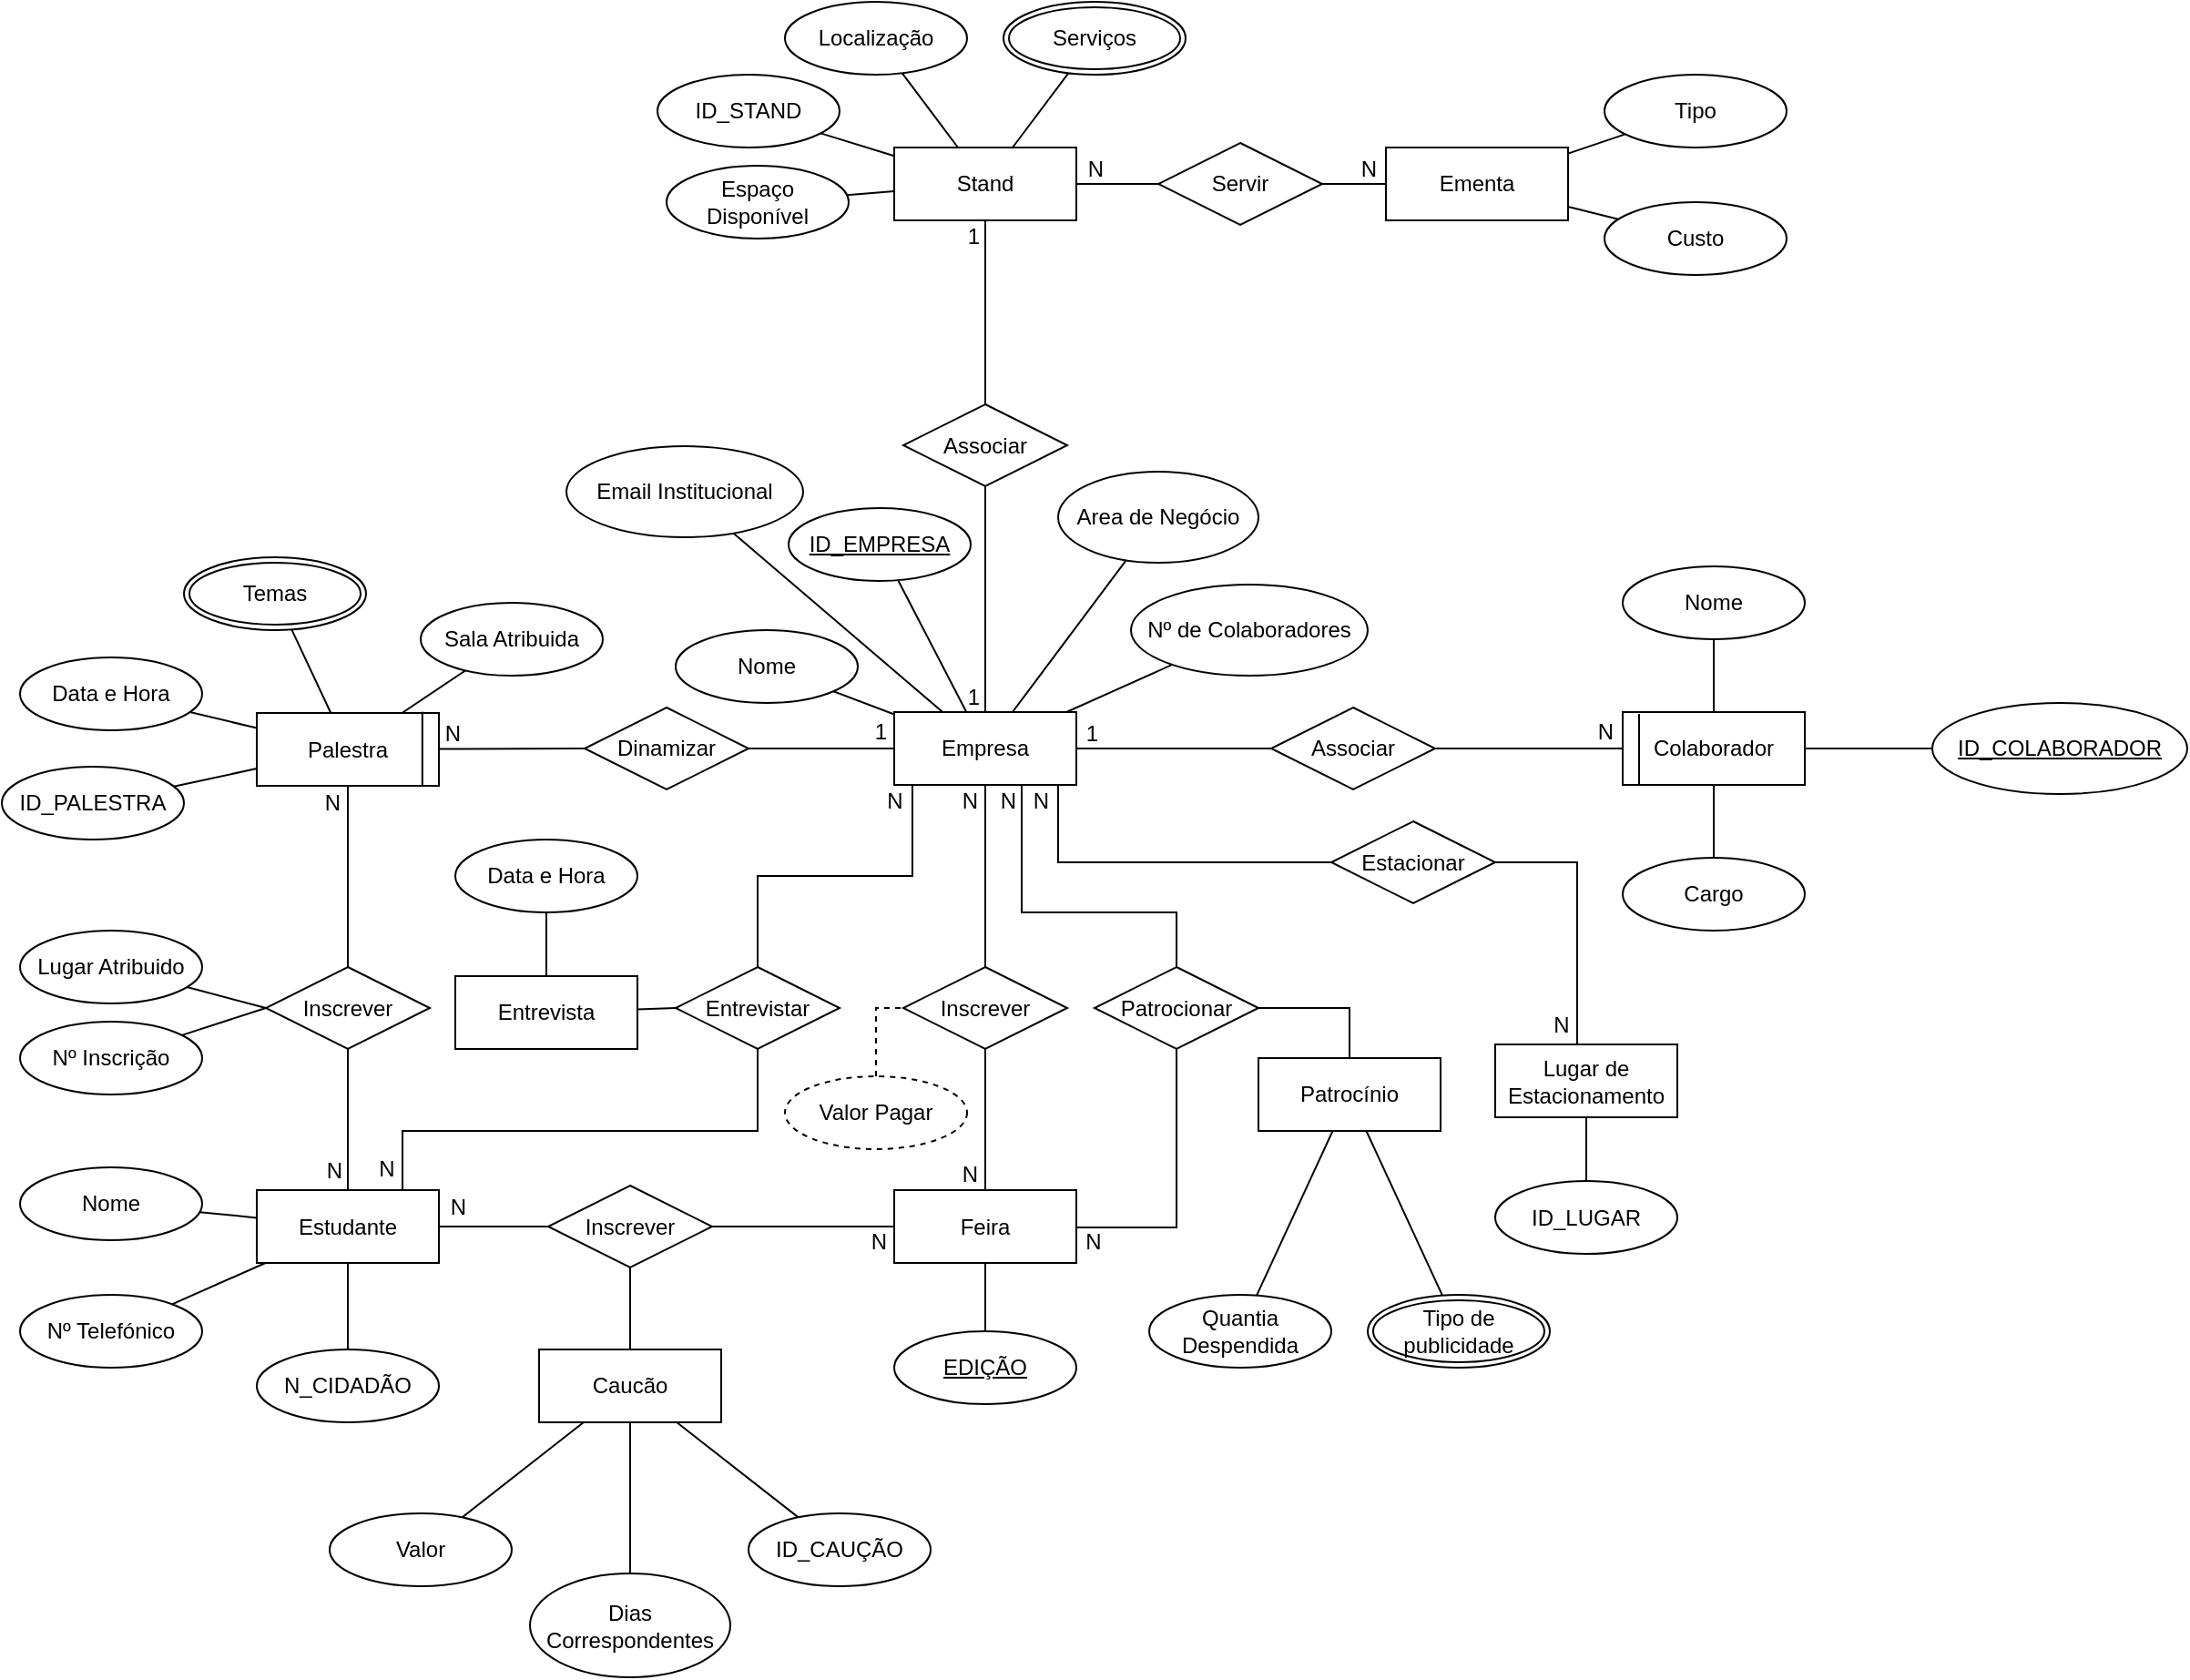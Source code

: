 <mxfile version="22.0.4" type="device">
  <diagram id="R2lEEEUBdFMjLlhIrx00" name="Page-1">
    <mxGraphModel dx="2270" dy="736" grid="1" gridSize="10" guides="1" tooltips="1" connect="1" arrows="1" fold="1" page="1" pageScale="1" pageWidth="850" pageHeight="1100" math="0" shadow="0" extFonts="Permanent Marker^https://fonts.googleapis.com/css?family=Permanent+Marker">
      <root>
        <mxCell id="0" />
        <mxCell id="1" parent="0" />
        <mxCell id="lkD1G0RWtSxiYWTWBNWS-3" value="Empresa" style="whiteSpace=wrap;html=1;align=center;" parent="1" vertex="1">
          <mxGeometry x="-10" y="500" width="100" height="40" as="geometry" />
        </mxCell>
        <mxCell id="lkD1G0RWtSxiYWTWBNWS-4" value="Nome" style="ellipse;whiteSpace=wrap;html=1;align=center;" parent="1" vertex="1">
          <mxGeometry x="-130" y="455" width="100" height="40" as="geometry" />
        </mxCell>
        <mxCell id="lkD1G0RWtSxiYWTWBNWS-6" value="" style="endArrow=none;html=1;rounded=0;" parent="1" source="lkD1G0RWtSxiYWTWBNWS-4" target="lkD1G0RWtSxiYWTWBNWS-3" edge="1">
          <mxGeometry relative="1" as="geometry">
            <mxPoint x="-60" y="710" as="sourcePoint" />
            <mxPoint x="100" y="710" as="targetPoint" />
          </mxGeometry>
        </mxCell>
        <mxCell id="lkD1G0RWtSxiYWTWBNWS-7" value="Area de Negócio" style="ellipse;whiteSpace=wrap;html=1;align=center;" parent="1" vertex="1">
          <mxGeometry x="80" y="368" width="110" height="50" as="geometry" />
        </mxCell>
        <mxCell id="lkD1G0RWtSxiYWTWBNWS-8" value="" style="endArrow=none;html=1;rounded=0;" parent="1" source="lkD1G0RWtSxiYWTWBNWS-7" target="lkD1G0RWtSxiYWTWBNWS-3" edge="1">
          <mxGeometry relative="1" as="geometry">
            <mxPoint x="-70" y="610" as="sourcePoint" />
            <mxPoint x="-6" y="662" as="targetPoint" />
          </mxGeometry>
        </mxCell>
        <mxCell id="lkD1G0RWtSxiYWTWBNWS-9" value="Email Institucional" style="ellipse;whiteSpace=wrap;html=1;align=center;" parent="1" vertex="1">
          <mxGeometry x="-190" y="354" width="130" height="50" as="geometry" />
        </mxCell>
        <mxCell id="lkD1G0RWtSxiYWTWBNWS-10" value="" style="endArrow=none;html=1;rounded=0;" parent="1" source="lkD1G0RWtSxiYWTWBNWS-9" target="lkD1G0RWtSxiYWTWBNWS-3" edge="1">
          <mxGeometry relative="1" as="geometry">
            <mxPoint y="750" as="sourcePoint" />
            <mxPoint x="160" y="750" as="targetPoint" />
          </mxGeometry>
        </mxCell>
        <mxCell id="lkD1G0RWtSxiYWTWBNWS-11" value="Nº de Colaboradores" style="ellipse;whiteSpace=wrap;html=1;align=center;" parent="1" vertex="1">
          <mxGeometry x="120" y="430" width="130" height="50" as="geometry" />
        </mxCell>
        <mxCell id="lkD1G0RWtSxiYWTWBNWS-12" value="" style="endArrow=none;html=1;rounded=0;" parent="1" source="lkD1G0RWtSxiYWTWBNWS-3" target="lkD1G0RWtSxiYWTWBNWS-11" edge="1">
          <mxGeometry relative="1" as="geometry">
            <mxPoint x="260" y="700" as="sourcePoint" />
            <mxPoint x="420" y="700" as="targetPoint" />
          </mxGeometry>
        </mxCell>
        <mxCell id="lkD1G0RWtSxiYWTWBNWS-16" value="Colaborador" style="whiteSpace=wrap;html=1;align=center;" parent="1" vertex="1">
          <mxGeometry x="390" y="500" width="100" height="40" as="geometry" />
        </mxCell>
        <mxCell id="lkD1G0RWtSxiYWTWBNWS-17" value="" style="endArrow=none;html=1;rounded=0;entryX=0.09;entryY=0.025;entryDx=0;entryDy=0;exitX=0.09;exitY=1;exitDx=0;exitDy=0;exitPerimeter=0;entryPerimeter=0;" parent="1" source="lkD1G0RWtSxiYWTWBNWS-16" target="lkD1G0RWtSxiYWTWBNWS-16" edge="1">
          <mxGeometry width="50" height="50" relative="1" as="geometry">
            <mxPoint x="313.25" y="695" as="sourcePoint" />
            <mxPoint x="363.15" y="659.4" as="targetPoint" />
          </mxGeometry>
        </mxCell>
        <mxCell id="lkD1G0RWtSxiYWTWBNWS-18" value="Nome" style="ellipse;whiteSpace=wrap;html=1;align=center;" parent="1" vertex="1">
          <mxGeometry x="390" y="420" width="100" height="40" as="geometry" />
        </mxCell>
        <mxCell id="lkD1G0RWtSxiYWTWBNWS-19" value="Cargo" style="ellipse;whiteSpace=wrap;html=1;align=center;" parent="1" vertex="1">
          <mxGeometry x="390" y="580" width="100" height="40" as="geometry" />
        </mxCell>
        <mxCell id="lkD1G0RWtSxiYWTWBNWS-20" value="" style="endArrow=none;html=1;rounded=0;" parent="1" source="lkD1G0RWtSxiYWTWBNWS-16" target="lkD1G0RWtSxiYWTWBNWS-18" edge="1">
          <mxGeometry relative="1" as="geometry">
            <mxPoint x="393.25" y="795" as="sourcePoint" />
            <mxPoint x="553.25" y="795" as="targetPoint" />
          </mxGeometry>
        </mxCell>
        <mxCell id="lkD1G0RWtSxiYWTWBNWS-21" value="" style="endArrow=none;html=1;rounded=0;" parent="1" source="lkD1G0RWtSxiYWTWBNWS-16" target="lkD1G0RWtSxiYWTWBNWS-19" edge="1">
          <mxGeometry relative="1" as="geometry">
            <mxPoint x="383.25" y="815" as="sourcePoint" />
            <mxPoint x="543.25" y="815" as="targetPoint" />
          </mxGeometry>
        </mxCell>
        <mxCell id="lkD1G0RWtSxiYWTWBNWS-22" value="Associar" style="shape=rhombus;perimeter=rhombusPerimeter;whiteSpace=wrap;html=1;align=center;" parent="1" vertex="1">
          <mxGeometry x="197" y="497.5" width="90" height="45" as="geometry" />
        </mxCell>
        <mxCell id="lkD1G0RWtSxiYWTWBNWS-29" value="Stand" style="whiteSpace=wrap;html=1;align=center;" parent="1" vertex="1">
          <mxGeometry x="-10" y="190" width="100" height="40" as="geometry" />
        </mxCell>
        <mxCell id="se8sYP7mZZORyI1Ylo9P-1" value="" style="endArrow=none;html=1;rounded=0;exitX=1;exitY=0.5;exitDx=0;exitDy=0;" parent="1" source="lkD1G0RWtSxiYWTWBNWS-22" target="lkD1G0RWtSxiYWTWBNWS-16" edge="1">
          <mxGeometry relative="1" as="geometry">
            <mxPoint x="620" y="520" as="sourcePoint" />
            <mxPoint x="780" y="520" as="targetPoint" />
          </mxGeometry>
        </mxCell>
        <mxCell id="se8sYP7mZZORyI1Ylo9P-2" value="N" style="resizable=0;html=1;whiteSpace=wrap;align=right;verticalAlign=bottom;" parent="se8sYP7mZZORyI1Ylo9P-1" connectable="0" vertex="1">
          <mxGeometry x="1" relative="1" as="geometry">
            <mxPoint x="-4" y="-1" as="offset" />
          </mxGeometry>
        </mxCell>
        <mxCell id="TTHBAslhSPs3njNi4Ohq-2" value="" style="endArrow=none;html=1;rounded=0;exitX=0;exitY=0.5;exitDx=0;exitDy=0;" parent="1" source="lkD1G0RWtSxiYWTWBNWS-22" target="lkD1G0RWtSxiYWTWBNWS-3" edge="1">
          <mxGeometry relative="1" as="geometry">
            <mxPoint x="30" y="720" as="sourcePoint" />
            <mxPoint x="190" y="720" as="targetPoint" />
          </mxGeometry>
        </mxCell>
        <mxCell id="TTHBAslhSPs3njNi4Ohq-3" value="1" style="resizable=0;html=1;whiteSpace=wrap;align=right;verticalAlign=bottom;" parent="TTHBAslhSPs3njNi4Ohq-2" connectable="0" vertex="1">
          <mxGeometry x="1" relative="1" as="geometry">
            <mxPoint x="13" as="offset" />
          </mxGeometry>
        </mxCell>
        <mxCell id="TTHBAslhSPs3njNi4Ohq-5" value="Feira" style="whiteSpace=wrap;html=1;align=center;" parent="1" vertex="1">
          <mxGeometry x="-10" y="762.5" width="100" height="40" as="geometry" />
        </mxCell>
        <mxCell id="TTHBAslhSPs3njNi4Ohq-6" value="Inscrever" style="shape=rhombus;perimeter=rhombusPerimeter;whiteSpace=wrap;html=1;align=center;" parent="1" vertex="1">
          <mxGeometry x="-5" y="640" width="90" height="45" as="geometry" />
        </mxCell>
        <mxCell id="TTHBAslhSPs3njNi4Ohq-7" value="" style="endArrow=none;html=1;rounded=0;exitX=0.5;exitY=1;exitDx=0;exitDy=0;" parent="1" source="TTHBAslhSPs3njNi4Ohq-6" target="TTHBAslhSPs3njNi4Ohq-5" edge="1">
          <mxGeometry relative="1" as="geometry">
            <mxPoint x="-185" y="930.5" as="sourcePoint" />
            <mxPoint x="-25" y="930.5" as="targetPoint" />
          </mxGeometry>
        </mxCell>
        <mxCell id="TTHBAslhSPs3njNi4Ohq-8" value="N" style="resizable=0;html=1;whiteSpace=wrap;align=right;verticalAlign=bottom;" parent="TTHBAslhSPs3njNi4Ohq-7" connectable="0" vertex="1">
          <mxGeometry x="1" relative="1" as="geometry">
            <mxPoint x="-3" as="offset" />
          </mxGeometry>
        </mxCell>
        <mxCell id="TTHBAslhSPs3njNi4Ohq-9" value="" style="endArrow=none;html=1;rounded=0;exitX=0.5;exitY=0;exitDx=0;exitDy=0;edgeStyle=orthogonalEdgeStyle;" parent="1" source="TTHBAslhSPs3njNi4Ohq-6" target="lkD1G0RWtSxiYWTWBNWS-3" edge="1">
          <mxGeometry relative="1" as="geometry">
            <mxPoint x="-320" y="845" as="sourcePoint" />
            <mxPoint x="-570" y="755" as="targetPoint" />
            <Array as="points">
              <mxPoint x="40" y="640" />
            </Array>
          </mxGeometry>
        </mxCell>
        <mxCell id="TTHBAslhSPs3njNi4Ohq-10" value="N" style="resizable=0;html=1;whiteSpace=wrap;align=right;verticalAlign=bottom;" parent="TTHBAslhSPs3njNi4Ohq-9" connectable="0" vertex="1">
          <mxGeometry x="1" relative="1" as="geometry">
            <mxPoint x="-3" y="17" as="offset" />
          </mxGeometry>
        </mxCell>
        <mxCell id="TTHBAslhSPs3njNi4Ohq-12" value="Valor Pagar" style="ellipse;whiteSpace=wrap;html=1;align=center;dashed=1;" parent="1" vertex="1">
          <mxGeometry x="-70" y="700" width="100" height="40" as="geometry" />
        </mxCell>
        <mxCell id="TTHBAslhSPs3njNi4Ohq-17" value="" style="endArrow=none;html=1;rounded=0;exitX=0.5;exitY=0;exitDx=0;exitDy=0;" parent="1" source="TTHBAslhSPs3njNi4Ohq-19" target="lkD1G0RWtSxiYWTWBNWS-29" edge="1">
          <mxGeometry relative="1" as="geometry">
            <mxPoint x="40" y="290" as="sourcePoint" />
            <mxPoint x="180" y="410" as="targetPoint" />
          </mxGeometry>
        </mxCell>
        <mxCell id="TTHBAslhSPs3njNi4Ohq-18" value="1" style="resizable=0;html=1;whiteSpace=wrap;align=right;verticalAlign=bottom;" parent="TTHBAslhSPs3njNi4Ohq-17" connectable="0" vertex="1">
          <mxGeometry x="1" relative="1" as="geometry">
            <mxPoint x="-2" y="17" as="offset" />
          </mxGeometry>
        </mxCell>
        <mxCell id="TTHBAslhSPs3njNi4Ohq-19" value="Associar" style="shape=rhombus;perimeter=rhombusPerimeter;whiteSpace=wrap;html=1;align=center;" parent="1" vertex="1">
          <mxGeometry x="-5" y="331" width="90" height="45" as="geometry" />
        </mxCell>
        <mxCell id="TTHBAslhSPs3njNi4Ohq-20" value="" style="endArrow=none;html=1;rounded=0;exitX=0.5;exitY=1;exitDx=0;exitDy=0;" parent="1" source="TTHBAslhSPs3njNi4Ohq-19" target="lkD1G0RWtSxiYWTWBNWS-3" edge="1">
          <mxGeometry relative="1" as="geometry">
            <mxPoint x="120" y="410" as="sourcePoint" />
            <mxPoint x="120" y="360" as="targetPoint" />
          </mxGeometry>
        </mxCell>
        <mxCell id="TTHBAslhSPs3njNi4Ohq-21" value="1" style="resizable=0;html=1;whiteSpace=wrap;align=right;verticalAlign=bottom;" parent="TTHBAslhSPs3njNi4Ohq-20" connectable="0" vertex="1">
          <mxGeometry x="1" relative="1" as="geometry">
            <mxPoint x="-2" as="offset" />
          </mxGeometry>
        </mxCell>
        <mxCell id="TTHBAslhSPs3njNi4Ohq-24" value="Espaço Disponível" style="ellipse;whiteSpace=wrap;html=1;align=center;" parent="1" vertex="1">
          <mxGeometry x="-135" y="200" width="100" height="40" as="geometry" />
        </mxCell>
        <mxCell id="TTHBAslhSPs3njNi4Ohq-25" value="" style="endArrow=none;html=1;rounded=0;" parent="1" source="TTHBAslhSPs3njNi4Ohq-24" target="lkD1G0RWtSxiYWTWBNWS-29" edge="1">
          <mxGeometry relative="1" as="geometry">
            <mxPoint x="-210" y="210" as="sourcePoint" />
            <mxPoint x="-50" y="210" as="targetPoint" />
          </mxGeometry>
        </mxCell>
        <mxCell id="TTHBAslhSPs3njNi4Ohq-27" value="Localização" style="ellipse;whiteSpace=wrap;html=1;align=center;" parent="1" vertex="1">
          <mxGeometry x="-70" y="110" width="100" height="40" as="geometry" />
        </mxCell>
        <mxCell id="TTHBAslhSPs3njNi4Ohq-29" value="" style="endArrow=none;html=1;rounded=0;" parent="1" source="lkD1G0RWtSxiYWTWBNWS-29" target="TTHBAslhSPs3njNi4Ohq-27" edge="1">
          <mxGeometry width="50" height="50" relative="1" as="geometry">
            <mxPoint x="-170" y="290" as="sourcePoint" />
            <mxPoint x="-120" y="240" as="targetPoint" />
          </mxGeometry>
        </mxCell>
        <mxCell id="TTHBAslhSPs3njNi4Ohq-31" value="" style="endArrow=none;html=1;rounded=0;" parent="1" source="lkD1G0RWtSxiYWTWBNWS-29" target="TTHBAslhSPs3njNi4Ohq-32" edge="1">
          <mxGeometry width="50" height="50" relative="1" as="geometry">
            <mxPoint x="190" y="300" as="sourcePoint" />
            <mxPoint x="128.765" y="165.617" as="targetPoint" />
          </mxGeometry>
        </mxCell>
        <mxCell id="TTHBAslhSPs3njNi4Ohq-32" value="Serviços" style="ellipse;shape=doubleEllipse;margin=3;whiteSpace=wrap;html=1;align=center;" parent="1" vertex="1">
          <mxGeometry x="50" y="110" width="100" height="40" as="geometry" />
        </mxCell>
        <mxCell id="TTHBAslhSPs3njNi4Ohq-34" value="ID_STAND" style="ellipse;whiteSpace=wrap;html=1;align=center;" parent="1" vertex="1">
          <mxGeometry x="-140" y="150" width="100" height="40" as="geometry" />
        </mxCell>
        <mxCell id="TTHBAslhSPs3njNi4Ohq-35" value="" style="endArrow=none;html=1;rounded=0;" parent="1" source="lkD1G0RWtSxiYWTWBNWS-29" target="TTHBAslhSPs3njNi4Ohq-34" edge="1">
          <mxGeometry relative="1" as="geometry">
            <mxPoint x="80" y="230" as="sourcePoint" />
            <mxPoint x="240" y="230" as="targetPoint" />
          </mxGeometry>
        </mxCell>
        <mxCell id="TTHBAslhSPs3njNi4Ohq-36" value="Palestra" style="whiteSpace=wrap;html=1;align=center;" parent="1" vertex="1">
          <mxGeometry x="-360" y="500.5" width="100" height="40" as="geometry" />
        </mxCell>
        <mxCell id="TTHBAslhSPs3njNi4Ohq-37" value="Data e Hora" style="ellipse;whiteSpace=wrap;html=1;align=center;" parent="1" vertex="1">
          <mxGeometry x="-490" y="470" width="100" height="40" as="geometry" />
        </mxCell>
        <mxCell id="TTHBAslhSPs3njNi4Ohq-38" value="Sala Atribuida" style="ellipse;whiteSpace=wrap;html=1;align=center;" parent="1" vertex="1">
          <mxGeometry x="-270" y="440" width="100" height="40" as="geometry" />
        </mxCell>
        <mxCell id="TTHBAslhSPs3njNi4Ohq-40" value="Temas" style="ellipse;shape=doubleEllipse;margin=3;whiteSpace=wrap;html=1;align=center;" parent="1" vertex="1">
          <mxGeometry x="-400" y="415" width="100" height="40" as="geometry" />
        </mxCell>
        <mxCell id="TTHBAslhSPs3njNi4Ohq-41" value="ID_PALESTRA" style="ellipse;whiteSpace=wrap;html=1;align=center;" parent="1" vertex="1">
          <mxGeometry x="-500" y="530" width="100" height="40" as="geometry" />
        </mxCell>
        <mxCell id="TTHBAslhSPs3njNi4Ohq-43" value="" style="endArrow=none;html=1;rounded=0;" parent="1" source="TTHBAslhSPs3njNi4Ohq-41" target="TTHBAslhSPs3njNi4Ohq-36" edge="1">
          <mxGeometry relative="1" as="geometry">
            <mxPoint x="90" y="770" as="sourcePoint" />
            <mxPoint x="250" y="770" as="targetPoint" />
          </mxGeometry>
        </mxCell>
        <mxCell id="TTHBAslhSPs3njNi4Ohq-44" value="" style="endArrow=none;html=1;rounded=0;" parent="1" source="TTHBAslhSPs3njNi4Ohq-40" target="TTHBAslhSPs3njNi4Ohq-36" edge="1">
          <mxGeometry relative="1" as="geometry">
            <mxPoint x="170" y="890" as="sourcePoint" />
            <mxPoint x="330" y="890" as="targetPoint" />
          </mxGeometry>
        </mxCell>
        <mxCell id="TTHBAslhSPs3njNi4Ohq-47" value="" style="endArrow=none;html=1;rounded=0;" parent="1" source="TTHBAslhSPs3njNi4Ohq-38" target="TTHBAslhSPs3njNi4Ohq-36" edge="1">
          <mxGeometry relative="1" as="geometry">
            <mxPoint x="270" y="860" as="sourcePoint" />
            <mxPoint x="430" y="860" as="targetPoint" />
          </mxGeometry>
        </mxCell>
        <mxCell id="TTHBAslhSPs3njNi4Ohq-48" value="" style="endArrow=none;html=1;rounded=0;" parent="1" source="TTHBAslhSPs3njNi4Ohq-37" target="TTHBAslhSPs3njNi4Ohq-36" edge="1">
          <mxGeometry relative="1" as="geometry">
            <mxPoint x="180" y="890" as="sourcePoint" />
            <mxPoint x="340" y="890" as="targetPoint" />
          </mxGeometry>
        </mxCell>
        <mxCell id="TTHBAslhSPs3njNi4Ohq-49" value="Dinamizar" style="shape=rhombus;perimeter=rhombusPerimeter;whiteSpace=wrap;html=1;align=center;" parent="1" vertex="1">
          <mxGeometry x="-180" y="497.5" width="90" height="45" as="geometry" />
        </mxCell>
        <mxCell id="TTHBAslhSPs3njNi4Ohq-50" value="" style="endArrow=none;html=1;rounded=0;exitX=1;exitY=0.5;exitDx=0;exitDy=0;" parent="1" source="TTHBAslhSPs3njNi4Ohq-49" target="lkD1G0RWtSxiYWTWBNWS-3" edge="1">
          <mxGeometry relative="1" as="geometry">
            <mxPoint x="-270" y="390" as="sourcePoint" />
            <mxPoint x="-110" y="390" as="targetPoint" />
          </mxGeometry>
        </mxCell>
        <mxCell id="TTHBAslhSPs3njNi4Ohq-51" value="1" style="resizable=0;html=1;whiteSpace=wrap;align=right;verticalAlign=bottom;" parent="TTHBAslhSPs3njNi4Ohq-50" connectable="0" vertex="1">
          <mxGeometry x="1" relative="1" as="geometry">
            <mxPoint x="-3" y="-1" as="offset" />
          </mxGeometry>
        </mxCell>
        <mxCell id="TTHBAslhSPs3njNi4Ohq-52" value="" style="endArrow=none;html=1;rounded=0;exitX=0;exitY=0.5;exitDx=0;exitDy=0;" parent="1" source="TTHBAslhSPs3njNi4Ohq-49" target="TTHBAslhSPs3njNi4Ohq-36" edge="1">
          <mxGeometry relative="1" as="geometry">
            <mxPoint x="-320" y="460" as="sourcePoint" />
            <mxPoint x="-160" y="460" as="targetPoint" />
          </mxGeometry>
        </mxCell>
        <mxCell id="TTHBAslhSPs3njNi4Ohq-53" value="N" style="resizable=0;html=1;whiteSpace=wrap;align=right;verticalAlign=bottom;" parent="TTHBAslhSPs3njNi4Ohq-52" connectable="0" vertex="1">
          <mxGeometry x="1" relative="1" as="geometry">
            <mxPoint x="13" as="offset" />
          </mxGeometry>
        </mxCell>
        <mxCell id="TTHBAslhSPs3njNi4Ohq-55" value="" style="endArrow=none;html=1;rounded=0;entryX=0.909;entryY=-0.017;entryDx=0;entryDy=0;entryPerimeter=0;exitX=0.909;exitY=0.987;exitDx=0;exitDy=0;exitPerimeter=0;" parent="1" source="TTHBAslhSPs3njNi4Ohq-36" target="TTHBAslhSPs3njNi4Ohq-36" edge="1">
          <mxGeometry width="50" height="50" relative="1" as="geometry">
            <mxPoint x="-250" y="550" as="sourcePoint" />
            <mxPoint x="-200" y="340" as="targetPoint" />
          </mxGeometry>
        </mxCell>
        <mxCell id="TTHBAslhSPs3njNi4Ohq-57" value="Estudante" style="whiteSpace=wrap;html=1;align=center;" parent="1" vertex="1">
          <mxGeometry x="-360" y="762.5" width="100" height="40" as="geometry" />
        </mxCell>
        <mxCell id="TTHBAslhSPs3njNi4Ohq-66" value="Inscrever" style="shape=rhombus;perimeter=rhombusPerimeter;whiteSpace=wrap;html=1;align=center;" parent="1" vertex="1">
          <mxGeometry x="-200" y="760" width="90" height="45" as="geometry" />
        </mxCell>
        <mxCell id="TTHBAslhSPs3njNi4Ohq-67" value="" style="endArrow=none;html=1;rounded=0;exitX=1;exitY=0.5;exitDx=0;exitDy=0;edgeStyle=orthogonalEdgeStyle;" parent="1" source="TTHBAslhSPs3njNi4Ohq-66" target="TTHBAslhSPs3njNi4Ohq-5" edge="1">
          <mxGeometry relative="1" as="geometry">
            <mxPoint x="-22.5" y="982.5" as="sourcePoint" />
            <mxPoint x="-42.5" y="832.5" as="targetPoint" />
          </mxGeometry>
        </mxCell>
        <mxCell id="TTHBAslhSPs3njNi4Ohq-68" value="N" style="resizable=0;html=1;whiteSpace=wrap;align=right;verticalAlign=bottom;" parent="TTHBAslhSPs3njNi4Ohq-67" connectable="0" vertex="1">
          <mxGeometry x="1" relative="1" as="geometry">
            <mxPoint x="-3" y="17" as="offset" />
          </mxGeometry>
        </mxCell>
        <mxCell id="TTHBAslhSPs3njNi4Ohq-69" value="" style="endArrow=none;html=1;rounded=0;exitX=0;exitY=0.5;exitDx=0;exitDy=0;" parent="1" source="TTHBAslhSPs3njNi4Ohq-66" target="TTHBAslhSPs3njNi4Ohq-57" edge="1">
          <mxGeometry relative="1" as="geometry">
            <mxPoint x="-220" y="750" as="sourcePoint" />
            <mxPoint x="-322.5" y="832.5" as="targetPoint" />
          </mxGeometry>
        </mxCell>
        <mxCell id="TTHBAslhSPs3njNi4Ohq-70" value="N" style="resizable=0;html=1;whiteSpace=wrap;align=right;verticalAlign=bottom;" parent="TTHBAslhSPs3njNi4Ohq-69" connectable="0" vertex="1">
          <mxGeometry x="1" relative="1" as="geometry">
            <mxPoint x="16" y="-2" as="offset" />
          </mxGeometry>
        </mxCell>
        <mxCell id="TTHBAslhSPs3njNi4Ohq-71" value="Nome" style="ellipse;whiteSpace=wrap;html=1;align=center;" parent="1" vertex="1">
          <mxGeometry x="-490" y="750" width="100" height="40" as="geometry" />
        </mxCell>
        <mxCell id="TTHBAslhSPs3njNi4Ohq-72" value="" style="endArrow=none;html=1;rounded=0;" parent="1" source="TTHBAslhSPs3njNi4Ohq-71" target="TTHBAslhSPs3njNi4Ohq-57" edge="1">
          <mxGeometry relative="1" as="geometry">
            <mxPoint x="-520" y="830" as="sourcePoint" />
            <mxPoint x="-360" y="830" as="targetPoint" />
          </mxGeometry>
        </mxCell>
        <mxCell id="TTHBAslhSPs3njNi4Ohq-73" value="Nº Telefónico" style="ellipse;whiteSpace=wrap;html=1;align=center;" parent="1" vertex="1">
          <mxGeometry x="-490" y="820" width="100" height="40" as="geometry" />
        </mxCell>
        <mxCell id="TTHBAslhSPs3njNi4Ohq-74" value="" style="endArrow=none;html=1;rounded=0;" parent="1" source="TTHBAslhSPs3njNi4Ohq-73" target="TTHBAslhSPs3njNi4Ohq-57" edge="1">
          <mxGeometry relative="1" as="geometry">
            <mxPoint x="-580" y="810" as="sourcePoint" />
            <mxPoint x="-400" y="740" as="targetPoint" />
          </mxGeometry>
        </mxCell>
        <mxCell id="TTHBAslhSPs3njNi4Ohq-75" value="N_CIDADÃO" style="ellipse;whiteSpace=wrap;html=1;align=center;" parent="1" vertex="1">
          <mxGeometry x="-360" y="850" width="100" height="40" as="geometry" />
        </mxCell>
        <mxCell id="TTHBAslhSPs3njNi4Ohq-76" value="" style="endArrow=none;html=1;rounded=0;" parent="1" source="TTHBAslhSPs3njNi4Ohq-75" target="TTHBAslhSPs3njNi4Ohq-57" edge="1">
          <mxGeometry relative="1" as="geometry">
            <mxPoint x="-490" y="810" as="sourcePoint" />
            <mxPoint x="-330" y="810" as="targetPoint" />
          </mxGeometry>
        </mxCell>
        <mxCell id="TTHBAslhSPs3njNi4Ohq-77" value="Caucão" style="whiteSpace=wrap;html=1;align=center;" parent="1" vertex="1">
          <mxGeometry x="-205" y="850" width="100" height="40" as="geometry" />
        </mxCell>
        <mxCell id="TTHBAslhSPs3njNi4Ohq-79" value="" style="endArrow=none;html=1;rounded=0;entryX=0.5;entryY=1;entryDx=0;entryDy=0;" parent="1" source="TTHBAslhSPs3njNi4Ohq-77" target="TTHBAslhSPs3njNi4Ohq-66" edge="1">
          <mxGeometry relative="1" as="geometry">
            <mxPoint x="-432.5" y="870" as="sourcePoint" />
            <mxPoint x="-272.5" y="830" as="targetPoint" />
          </mxGeometry>
        </mxCell>
        <mxCell id="TTHBAslhSPs3njNi4Ohq-80" value="ID_CAUÇÃO" style="ellipse;whiteSpace=wrap;html=1;align=center;" parent="1" vertex="1">
          <mxGeometry x="-90" y="940" width="100" height="40" as="geometry" />
        </mxCell>
        <mxCell id="TTHBAslhSPs3njNi4Ohq-81" value="" style="endArrow=none;html=1;rounded=0;" parent="1" source="TTHBAslhSPs3njNi4Ohq-80" target="TTHBAslhSPs3njNi4Ohq-77" edge="1">
          <mxGeometry relative="1" as="geometry">
            <mxPoint x="-280.95" y="1027" as="sourcePoint" />
            <mxPoint x="-200.95" y="1067" as="targetPoint" />
          </mxGeometry>
        </mxCell>
        <mxCell id="TTHBAslhSPs3njNi4Ohq-82" value="Dias Correspondentes" style="ellipse;whiteSpace=wrap;html=1;align=center;" parent="1" vertex="1">
          <mxGeometry x="-210" y="973" width="110" height="57" as="geometry" />
        </mxCell>
        <mxCell id="TTHBAslhSPs3njNi4Ohq-83" value="" style="endArrow=none;html=1;rounded=0;" parent="1" source="TTHBAslhSPs3njNi4Ohq-82" target="TTHBAslhSPs3njNi4Ohq-77" edge="1">
          <mxGeometry relative="1" as="geometry">
            <mxPoint x="-249.044" y="988.541" as="sourcePoint" />
            <mxPoint x="-200.95" y="1057" as="targetPoint" />
          </mxGeometry>
        </mxCell>
        <mxCell id="TTHBAslhSPs3njNi4Ohq-84" value="Valor" style="ellipse;whiteSpace=wrap;html=1;align=center;" parent="1" vertex="1">
          <mxGeometry x="-320" y="940" width="100" height="40" as="geometry" />
        </mxCell>
        <mxCell id="TTHBAslhSPs3njNi4Ohq-85" value="" style="endArrow=none;html=1;rounded=0;" parent="1" source="TTHBAslhSPs3njNi4Ohq-77" target="TTHBAslhSPs3njNi4Ohq-84" edge="1">
          <mxGeometry relative="1" as="geometry">
            <mxPoint x="-340.95" y="1057" as="sourcePoint" />
            <mxPoint x="-180.95" y="1057" as="targetPoint" />
          </mxGeometry>
        </mxCell>
        <mxCell id="kKgGU9R9Vwsmv3_AGkFX-2" value="Inscrever" style="shape=rhombus;perimeter=rhombusPerimeter;whiteSpace=wrap;html=1;align=center;" parent="1" vertex="1">
          <mxGeometry x="-355" y="640" width="90" height="45" as="geometry" />
        </mxCell>
        <mxCell id="kKgGU9R9Vwsmv3_AGkFX-5" value="" style="endArrow=none;html=1;rounded=0;exitX=0.5;exitY=0;exitDx=0;exitDy=0;" parent="1" source="kKgGU9R9Vwsmv3_AGkFX-2" target="TTHBAslhSPs3njNi4Ohq-36" edge="1">
          <mxGeometry relative="1" as="geometry">
            <mxPoint x="-230" y="700" as="sourcePoint" />
            <mxPoint x="-230" y="785" as="targetPoint" />
          </mxGeometry>
        </mxCell>
        <mxCell id="kKgGU9R9Vwsmv3_AGkFX-6" value="N" style="resizable=0;html=1;whiteSpace=wrap;align=right;verticalAlign=bottom;" parent="kKgGU9R9Vwsmv3_AGkFX-5" connectable="0" vertex="1">
          <mxGeometry x="1" relative="1" as="geometry">
            <mxPoint x="-3" y="18" as="offset" />
          </mxGeometry>
        </mxCell>
        <mxCell id="kKgGU9R9Vwsmv3_AGkFX-8" value="" style="endArrow=none;html=1;rounded=0;exitX=0.5;exitY=1;exitDx=0;exitDy=0;" parent="1" source="kKgGU9R9Vwsmv3_AGkFX-2" target="TTHBAslhSPs3njNi4Ohq-57" edge="1">
          <mxGeometry relative="1" as="geometry">
            <mxPoint x="-240" y="720" as="sourcePoint" />
            <mxPoint x="-300" y="720" as="targetPoint" />
          </mxGeometry>
        </mxCell>
        <mxCell id="kKgGU9R9Vwsmv3_AGkFX-9" value="N" style="resizable=0;html=1;whiteSpace=wrap;align=right;verticalAlign=bottom;" parent="kKgGU9R9Vwsmv3_AGkFX-8" connectable="0" vertex="1">
          <mxGeometry x="1" relative="1" as="geometry">
            <mxPoint x="-2" y="-2" as="offset" />
          </mxGeometry>
        </mxCell>
        <mxCell id="kKgGU9R9Vwsmv3_AGkFX-10" value="Lugar Atribuido" style="ellipse;whiteSpace=wrap;html=1;align=center;" parent="1" vertex="1">
          <mxGeometry x="-490" y="620" width="100" height="40" as="geometry" />
        </mxCell>
        <mxCell id="kKgGU9R9Vwsmv3_AGkFX-11" value="Nº Inscrição" style="ellipse;whiteSpace=wrap;html=1;align=center;" parent="1" vertex="1">
          <mxGeometry x="-490" y="670" width="100" height="40" as="geometry" />
        </mxCell>
        <mxCell id="kKgGU9R9Vwsmv3_AGkFX-12" value="" style="endArrow=none;html=1;rounded=0;entryX=0;entryY=0.5;entryDx=0;entryDy=0;" parent="1" source="kKgGU9R9Vwsmv3_AGkFX-11" target="kKgGU9R9Vwsmv3_AGkFX-2" edge="1">
          <mxGeometry relative="1" as="geometry">
            <mxPoint x="-360" y="690" as="sourcePoint" />
            <mxPoint x="-322" y="737" as="targetPoint" />
          </mxGeometry>
        </mxCell>
        <mxCell id="kKgGU9R9Vwsmv3_AGkFX-13" value="" style="endArrow=none;html=1;rounded=0;entryX=0;entryY=0.5;entryDx=0;entryDy=0;" parent="1" source="kKgGU9R9Vwsmv3_AGkFX-10" target="kKgGU9R9Vwsmv3_AGkFX-2" edge="1">
          <mxGeometry relative="1" as="geometry">
            <mxPoint x="-360" y="600" as="sourcePoint" />
            <mxPoint x="-322" y="647" as="targetPoint" />
          </mxGeometry>
        </mxCell>
        <mxCell id="kKgGU9R9Vwsmv3_AGkFX-14" value="Entrevista" style="whiteSpace=wrap;html=1;align=center;" parent="1" vertex="1">
          <mxGeometry x="-251" y="645" width="100" height="40" as="geometry" />
        </mxCell>
        <mxCell id="kKgGU9R9Vwsmv3_AGkFX-16" style="rounded=0;orthogonalLoop=1;jettySize=auto;html=1;exitX=0.5;exitY=0;exitDx=0;exitDy=0;endArrow=none;endFill=0;edgeStyle=orthogonalEdgeStyle;" parent="1" source="kKgGU9R9Vwsmv3_AGkFX-15" target="lkD1G0RWtSxiYWTWBNWS-3" edge="1">
          <mxGeometry relative="1" as="geometry">
            <Array as="points">
              <mxPoint x="-85" y="590" />
              <mxPoint y="590" />
            </Array>
          </mxGeometry>
        </mxCell>
        <mxCell id="kKgGU9R9Vwsmv3_AGkFX-22" value="N" style="edgeLabel;html=1;align=center;verticalAlign=middle;resizable=0;points=[];fontSize=12;" parent="kKgGU9R9Vwsmv3_AGkFX-16" vertex="1" connectable="0">
          <mxGeometry x="0.855" y="-2" relative="1" as="geometry">
            <mxPoint x="-12" y="-5" as="offset" />
          </mxGeometry>
        </mxCell>
        <mxCell id="kKgGU9R9Vwsmv3_AGkFX-17" style="rounded=0;orthogonalLoop=1;jettySize=auto;html=1;exitX=0;exitY=0.5;exitDx=0;exitDy=0;endArrow=none;endFill=0;" parent="1" source="kKgGU9R9Vwsmv3_AGkFX-15" target="kKgGU9R9Vwsmv3_AGkFX-14" edge="1">
          <mxGeometry relative="1" as="geometry" />
        </mxCell>
        <mxCell id="kKgGU9R9Vwsmv3_AGkFX-18" style="edgeStyle=orthogonalEdgeStyle;rounded=0;orthogonalLoop=1;jettySize=auto;html=1;exitX=0.5;exitY=1;exitDx=0;exitDy=0;endArrow=none;endFill=0;" parent="1" source="kKgGU9R9Vwsmv3_AGkFX-15" target="TTHBAslhSPs3njNi4Ohq-57" edge="1">
          <mxGeometry relative="1" as="geometry">
            <Array as="points">
              <mxPoint x="-85" y="730" />
              <mxPoint x="-280" y="730" />
            </Array>
          </mxGeometry>
        </mxCell>
        <mxCell id="kKgGU9R9Vwsmv3_AGkFX-21" value="N" style="edgeLabel;html=1;align=center;verticalAlign=middle;resizable=0;points=[];fontSize=12;" parent="kKgGU9R9Vwsmv3_AGkFX-18" vertex="1" connectable="0">
          <mxGeometry x="0.887" y="2" relative="1" as="geometry">
            <mxPoint x="-11" y="4" as="offset" />
          </mxGeometry>
        </mxCell>
        <mxCell id="kKgGU9R9Vwsmv3_AGkFX-15" value="Entrevistar" style="shape=rhombus;perimeter=rhombusPerimeter;whiteSpace=wrap;html=1;align=center;" parent="1" vertex="1">
          <mxGeometry x="-130" y="640" width="90" height="45" as="geometry" />
        </mxCell>
        <mxCell id="kKgGU9R9Vwsmv3_AGkFX-20" style="rounded=0;orthogonalLoop=1;jettySize=auto;html=1;endArrow=none;endFill=0;" parent="1" source="kKgGU9R9Vwsmv3_AGkFX-19" target="kKgGU9R9Vwsmv3_AGkFX-14" edge="1">
          <mxGeometry relative="1" as="geometry" />
        </mxCell>
        <mxCell id="kKgGU9R9Vwsmv3_AGkFX-19" value="Data e Hora" style="ellipse;whiteSpace=wrap;html=1;align=center;" parent="1" vertex="1">
          <mxGeometry x="-251" y="570" width="100" height="40" as="geometry" />
        </mxCell>
        <mxCell id="kKgGU9R9Vwsmv3_AGkFX-23" value="Lugar de Estacionamento" style="whiteSpace=wrap;html=1;align=center;" parent="1" vertex="1">
          <mxGeometry x="320" y="682.5" width="100" height="40" as="geometry" />
        </mxCell>
        <mxCell id="kKgGU9R9Vwsmv3_AGkFX-26" style="edgeStyle=orthogonalEdgeStyle;rounded=0;orthogonalLoop=1;jettySize=auto;html=1;exitX=1;exitY=0.5;exitDx=0;exitDy=0;endArrow=none;endFill=0;" parent="1" source="kKgGU9R9Vwsmv3_AGkFX-24" target="kKgGU9R9Vwsmv3_AGkFX-23" edge="1">
          <mxGeometry relative="1" as="geometry">
            <Array as="points">
              <mxPoint x="365" y="583" />
            </Array>
          </mxGeometry>
        </mxCell>
        <mxCell id="kKgGU9R9Vwsmv3_AGkFX-28" value="&lt;font style=&quot;font-size: 12px;&quot;&gt;N&lt;/font&gt;" style="edgeLabel;html=1;align=center;verticalAlign=middle;resizable=0;points=[];fontSize=12;" parent="kKgGU9R9Vwsmv3_AGkFX-26" vertex="1" connectable="0">
          <mxGeometry x="0.84" y="-1" relative="1" as="geometry">
            <mxPoint x="-8" y="1" as="offset" />
          </mxGeometry>
        </mxCell>
        <mxCell id="kKgGU9R9Vwsmv3_AGkFX-24" value="Estacionar" style="shape=rhombus;perimeter=rhombusPerimeter;whiteSpace=wrap;html=1;align=center;" parent="1" vertex="1">
          <mxGeometry x="230" y="560" width="90" height="45" as="geometry" />
        </mxCell>
        <mxCell id="kKgGU9R9Vwsmv3_AGkFX-30" style="rounded=0;orthogonalLoop=1;jettySize=auto;html=1;endArrow=none;endFill=0;" parent="1" source="kKgGU9R9Vwsmv3_AGkFX-29" target="kKgGU9R9Vwsmv3_AGkFX-23" edge="1">
          <mxGeometry relative="1" as="geometry" />
        </mxCell>
        <mxCell id="kKgGU9R9Vwsmv3_AGkFX-29" value="ID_LUGAR" style="ellipse;whiteSpace=wrap;html=1;align=center;" parent="1" vertex="1">
          <mxGeometry x="320" y="757.5" width="100" height="40" as="geometry" />
        </mxCell>
        <mxCell id="kKgGU9R9Vwsmv3_AGkFX-32" value="" style="endArrow=none;dashed=1;html=1;rounded=0;entryX=0;entryY=0.5;entryDx=0;entryDy=0;edgeStyle=orthogonalEdgeStyle;" parent="1" source="TTHBAslhSPs3njNi4Ohq-12" target="TTHBAslhSPs3njNi4Ohq-6" edge="1">
          <mxGeometry width="50" height="50" relative="1" as="geometry">
            <mxPoint x="120" y="730" as="sourcePoint" />
            <mxPoint x="170" y="680" as="targetPoint" />
          </mxGeometry>
        </mxCell>
        <mxCell id="kKgGU9R9Vwsmv3_AGkFX-38" style="edgeStyle=orthogonalEdgeStyle;rounded=0;orthogonalLoop=1;jettySize=auto;html=1;exitX=0.5;exitY=1;exitDx=0;exitDy=0;endArrow=none;endFill=0;" parent="1" source="kKgGU9R9Vwsmv3_AGkFX-33" target="TTHBAslhSPs3njNi4Ohq-5" edge="1">
          <mxGeometry relative="1" as="geometry">
            <Array as="points">
              <mxPoint x="145" y="783" />
            </Array>
          </mxGeometry>
        </mxCell>
        <mxCell id="kKgGU9R9Vwsmv3_AGkFX-39" value="&lt;font style=&quot;font-size: 12px;&quot;&gt;N&lt;/font&gt;" style="edgeLabel;html=1;align=center;verticalAlign=middle;resizable=0;points=[];" parent="kKgGU9R9Vwsmv3_AGkFX-38" vertex="1" connectable="0">
          <mxGeometry x="0.804" relative="1" as="geometry">
            <mxPoint x="-6" y="8" as="offset" />
          </mxGeometry>
        </mxCell>
        <mxCell id="kKgGU9R9Vwsmv3_AGkFX-33" value="Patrocionar" style="shape=rhombus;perimeter=rhombusPerimeter;whiteSpace=wrap;html=1;align=center;" parent="1" vertex="1">
          <mxGeometry x="100" y="640" width="90" height="45" as="geometry" />
        </mxCell>
        <mxCell id="kKgGU9R9Vwsmv3_AGkFX-34" value="" style="endArrow=none;html=1;rounded=0;exitX=0.5;exitY=0;exitDx=0;exitDy=0;edgeStyle=orthogonalEdgeStyle;" parent="1" source="kKgGU9R9Vwsmv3_AGkFX-33" target="lkD1G0RWtSxiYWTWBNWS-3" edge="1">
          <mxGeometry relative="1" as="geometry">
            <mxPoint x="70" y="590" as="sourcePoint" />
            <mxPoint x="-70" y="588" as="targetPoint" />
            <Array as="points">
              <mxPoint x="145" y="610" />
              <mxPoint x="60" y="610" />
            </Array>
          </mxGeometry>
        </mxCell>
        <mxCell id="kKgGU9R9Vwsmv3_AGkFX-35" value="N" style="resizable=0;html=1;whiteSpace=wrap;align=right;verticalAlign=bottom;" parent="kKgGU9R9Vwsmv3_AGkFX-34" connectable="0" vertex="1">
          <mxGeometry x="1" relative="1" as="geometry">
            <mxPoint x="-2" y="17" as="offset" />
          </mxGeometry>
        </mxCell>
        <mxCell id="kKgGU9R9Vwsmv3_AGkFX-36" value="" style="endArrow=none;html=1;rounded=0;exitX=0;exitY=0.5;exitDx=0;exitDy=0;edgeStyle=orthogonalEdgeStyle;" parent="1" source="kKgGU9R9Vwsmv3_AGkFX-24" target="lkD1G0RWtSxiYWTWBNWS-3" edge="1">
          <mxGeometry relative="1" as="geometry">
            <mxPoint x="110" y="580" as="sourcePoint" />
            <mxPoint x="180" y="580" as="targetPoint" />
            <Array as="points">
              <mxPoint x="80" y="583" />
            </Array>
          </mxGeometry>
        </mxCell>
        <mxCell id="kKgGU9R9Vwsmv3_AGkFX-37" value="N" style="resizable=0;html=1;whiteSpace=wrap;align=right;verticalAlign=bottom;" parent="kKgGU9R9Vwsmv3_AGkFX-36" connectable="0" vertex="1">
          <mxGeometry x="1" relative="1" as="geometry">
            <mxPoint x="-4" y="17" as="offset" />
          </mxGeometry>
        </mxCell>
        <mxCell id="kKgGU9R9Vwsmv3_AGkFX-40" value="Patrocínio" style="whiteSpace=wrap;html=1;align=center;" parent="1" vertex="1">
          <mxGeometry x="190" y="690" width="100" height="40" as="geometry" />
        </mxCell>
        <mxCell id="kKgGU9R9Vwsmv3_AGkFX-42" style="rounded=0;orthogonalLoop=1;jettySize=auto;html=1;endArrow=none;endFill=0;exitX=1;exitY=0.5;exitDx=0;exitDy=0;edgeStyle=orthogonalEdgeStyle;" parent="1" source="kKgGU9R9Vwsmv3_AGkFX-33" target="kKgGU9R9Vwsmv3_AGkFX-40" edge="1">
          <mxGeometry relative="1" as="geometry">
            <mxPoint x="270" y="660" as="sourcePoint" />
            <mxPoint x="270" y="695" as="targetPoint" />
          </mxGeometry>
        </mxCell>
        <mxCell id="kKgGU9R9Vwsmv3_AGkFX-44" style="rounded=0;orthogonalLoop=1;jettySize=auto;html=1;endArrow=none;endFill=0;" parent="1" source="kKgGU9R9Vwsmv3_AGkFX-43" target="kKgGU9R9Vwsmv3_AGkFX-40" edge="1">
          <mxGeometry relative="1" as="geometry" />
        </mxCell>
        <mxCell id="kKgGU9R9Vwsmv3_AGkFX-43" value="Quantia Despendida" style="ellipse;whiteSpace=wrap;html=1;align=center;" parent="1" vertex="1">
          <mxGeometry x="130" y="820" width="100" height="40" as="geometry" />
        </mxCell>
        <mxCell id="kKgGU9R9Vwsmv3_AGkFX-45" value="Tipo de publicidade" style="ellipse;shape=doubleEllipse;margin=3;whiteSpace=wrap;html=1;align=center;" parent="1" vertex="1">
          <mxGeometry x="250" y="820" width="100" height="40" as="geometry" />
        </mxCell>
        <mxCell id="kKgGU9R9Vwsmv3_AGkFX-46" style="rounded=0;orthogonalLoop=1;jettySize=auto;html=1;endArrow=none;endFill=0;" parent="1" source="kKgGU9R9Vwsmv3_AGkFX-45" target="kKgGU9R9Vwsmv3_AGkFX-40" edge="1">
          <mxGeometry relative="1" as="geometry">
            <mxPoint x="260" y="780" as="sourcePoint" />
            <mxPoint x="302" y="690" as="targetPoint" />
          </mxGeometry>
        </mxCell>
        <mxCell id="kKgGU9R9Vwsmv3_AGkFX-47" value="Ementa" style="whiteSpace=wrap;html=1;align=center;" parent="1" vertex="1">
          <mxGeometry x="260" y="190" width="100" height="40" as="geometry" />
        </mxCell>
        <mxCell id="kKgGU9R9Vwsmv3_AGkFX-48" value="Tipo" style="ellipse;whiteSpace=wrap;html=1;align=center;" parent="1" vertex="1">
          <mxGeometry x="380" y="150" width="100" height="40" as="geometry" />
        </mxCell>
        <mxCell id="kKgGU9R9Vwsmv3_AGkFX-50" value="Custo" style="ellipse;whiteSpace=wrap;html=1;align=center;" parent="1" vertex="1">
          <mxGeometry x="380" y="220" width="100" height="40" as="geometry" />
        </mxCell>
        <mxCell id="kKgGU9R9Vwsmv3_AGkFX-51" value="" style="endArrow=none;html=1;rounded=0;" parent="1" source="kKgGU9R9Vwsmv3_AGkFX-50" target="kKgGU9R9Vwsmv3_AGkFX-47" edge="1">
          <mxGeometry relative="1" as="geometry">
            <mxPoint x="410" y="320" as="sourcePoint" />
            <mxPoint x="344" y="421" as="targetPoint" />
          </mxGeometry>
        </mxCell>
        <mxCell id="kKgGU9R9Vwsmv3_AGkFX-52" value="" style="endArrow=none;html=1;rounded=0;" parent="1" source="kKgGU9R9Vwsmv3_AGkFX-48" target="kKgGU9R9Vwsmv3_AGkFX-47" edge="1">
          <mxGeometry relative="1" as="geometry">
            <mxPoint x="340" y="300" as="sourcePoint" />
            <mxPoint x="274" y="401" as="targetPoint" />
          </mxGeometry>
        </mxCell>
        <mxCell id="kKgGU9R9Vwsmv3_AGkFX-53" value="Servir" style="shape=rhombus;perimeter=rhombusPerimeter;whiteSpace=wrap;html=1;align=center;" parent="1" vertex="1">
          <mxGeometry x="135" y="187.5" width="90" height="45" as="geometry" />
        </mxCell>
        <mxCell id="kKgGU9R9Vwsmv3_AGkFX-55" value="" style="endArrow=none;html=1;rounded=0;exitX=1;exitY=0.5;exitDx=0;exitDy=0;" parent="1" source="kKgGU9R9Vwsmv3_AGkFX-53" target="kKgGU9R9Vwsmv3_AGkFX-47" edge="1">
          <mxGeometry relative="1" as="geometry">
            <mxPoint x="50" y="290" as="sourcePoint" />
            <mxPoint x="50" y="240" as="targetPoint" />
          </mxGeometry>
        </mxCell>
        <mxCell id="kKgGU9R9Vwsmv3_AGkFX-56" value="N" style="resizable=0;html=1;whiteSpace=wrap;align=right;verticalAlign=bottom;" parent="kKgGU9R9Vwsmv3_AGkFX-55" connectable="0" vertex="1">
          <mxGeometry x="1" relative="1" as="geometry">
            <mxPoint x="-4" as="offset" />
          </mxGeometry>
        </mxCell>
        <mxCell id="kKgGU9R9Vwsmv3_AGkFX-57" value="" style="endArrow=none;html=1;rounded=0;exitX=0;exitY=0.5;exitDx=0;exitDy=0;" parent="1" source="kKgGU9R9Vwsmv3_AGkFX-53" target="lkD1G0RWtSxiYWTWBNWS-29" edge="1">
          <mxGeometry relative="1" as="geometry">
            <mxPoint x="210" y="290" as="sourcePoint" />
            <mxPoint x="245" y="290" as="targetPoint" />
          </mxGeometry>
        </mxCell>
        <mxCell id="kKgGU9R9Vwsmv3_AGkFX-58" value="N" style="resizable=0;html=1;whiteSpace=wrap;align=right;verticalAlign=bottom;" parent="kKgGU9R9Vwsmv3_AGkFX-57" connectable="0" vertex="1">
          <mxGeometry x="1" relative="1" as="geometry">
            <mxPoint x="16" as="offset" />
          </mxGeometry>
        </mxCell>
        <mxCell id="y6GsG4o19u8z-TosAP2J-2" value="ID_EMPRESA" style="ellipse;whiteSpace=wrap;html=1;align=center;fontStyle=4;" parent="1" vertex="1">
          <mxGeometry x="-68" y="388" width="100" height="40" as="geometry" />
        </mxCell>
        <mxCell id="y6GsG4o19u8z-TosAP2J-3" value="" style="endArrow=none;html=1;rounded=0;" parent="1" source="y6GsG4o19u8z-TosAP2J-2" target="lkD1G0RWtSxiYWTWBNWS-3" edge="1">
          <mxGeometry relative="1" as="geometry">
            <mxPoint x="-170" y="420" as="sourcePoint" />
            <mxPoint x="-10" y="420" as="targetPoint" />
          </mxGeometry>
        </mxCell>
        <mxCell id="y6GsG4o19u8z-TosAP2J-5" value="ID_COLABORADOR" style="ellipse;whiteSpace=wrap;html=1;align=center;fontStyle=4;" parent="1" vertex="1">
          <mxGeometry x="560" y="495" width="140" height="50" as="geometry" />
        </mxCell>
        <mxCell id="y6GsG4o19u8z-TosAP2J-6" value="" style="endArrow=none;html=1;rounded=0;" parent="1" source="lkD1G0RWtSxiYWTWBNWS-16" target="y6GsG4o19u8z-TosAP2J-5" edge="1">
          <mxGeometry relative="1" as="geometry">
            <mxPoint x="550" y="570" as="sourcePoint" />
            <mxPoint x="550" y="530" as="targetPoint" />
          </mxGeometry>
        </mxCell>
        <mxCell id="y6GsG4o19u8z-TosAP2J-8" value="EDIÇÃO" style="ellipse;whiteSpace=wrap;html=1;align=center;fontStyle=4;" parent="1" vertex="1">
          <mxGeometry x="-10" y="840" width="100" height="40" as="geometry" />
        </mxCell>
        <mxCell id="y6GsG4o19u8z-TosAP2J-9" value="" style="endArrow=none;html=1;rounded=0;" parent="1" source="TTHBAslhSPs3njNi4Ohq-5" target="y6GsG4o19u8z-TosAP2J-8" edge="1">
          <mxGeometry relative="1" as="geometry">
            <mxPoint x="80" y="890" as="sourcePoint" />
            <mxPoint x="240" y="890" as="targetPoint" />
          </mxGeometry>
        </mxCell>
      </root>
    </mxGraphModel>
  </diagram>
</mxfile>
